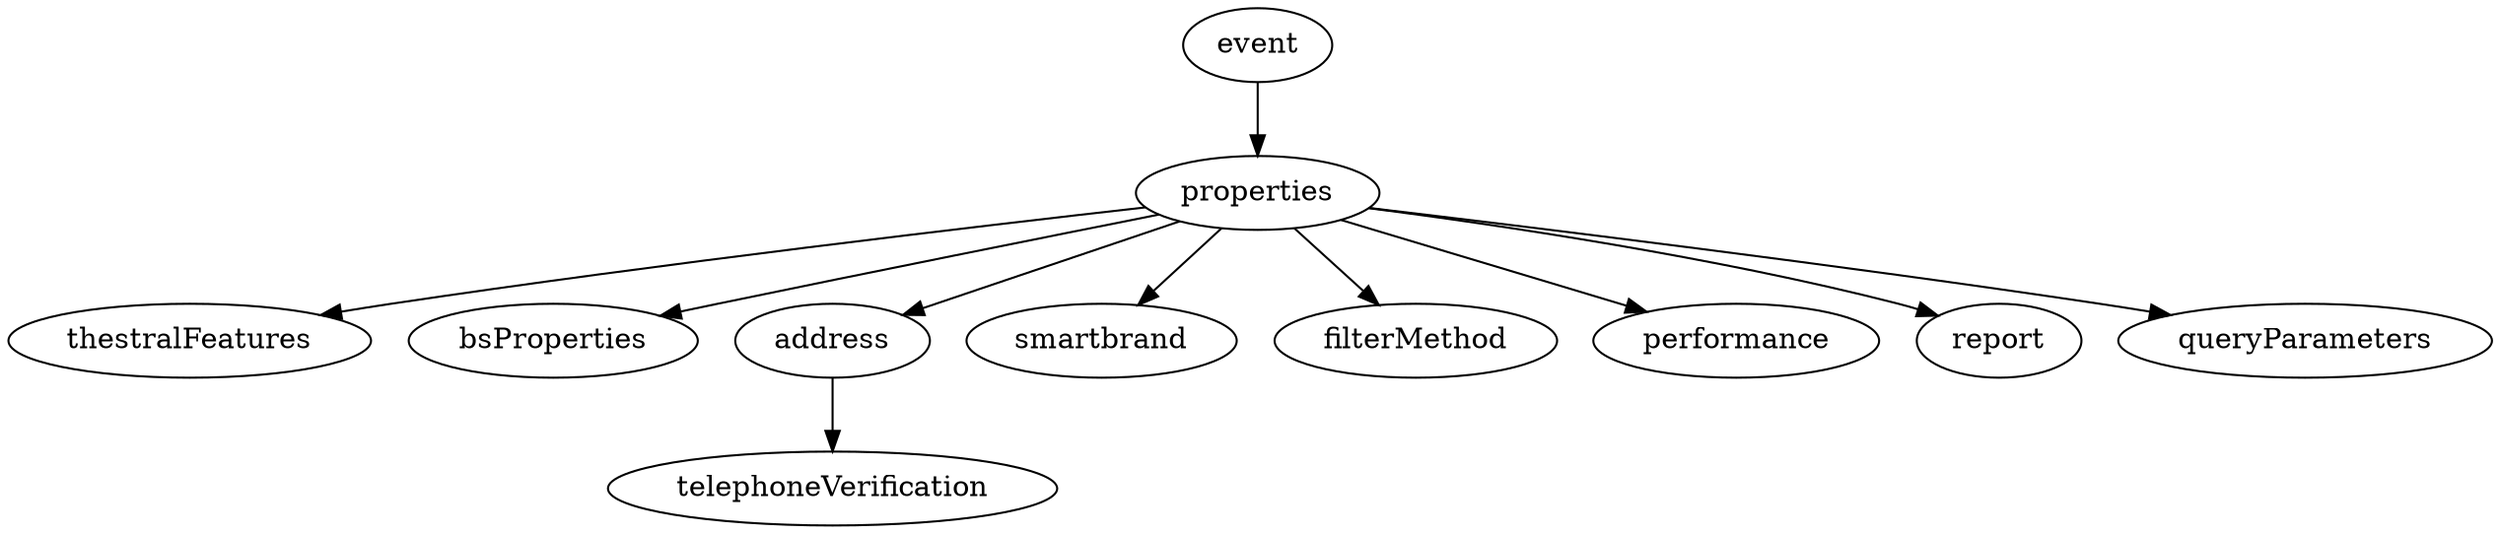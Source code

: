 strict digraph tree {
    properties -> thestralFeatures;
    properties -> bsProperties;
    properties -> address;
    address -> telephoneVerification;
    properties -> smartbrand;
    properties -> filterMethod;
    event -> properties;
    properties -> performance;
    properties -> report;
    properties -> queryParameters;
}